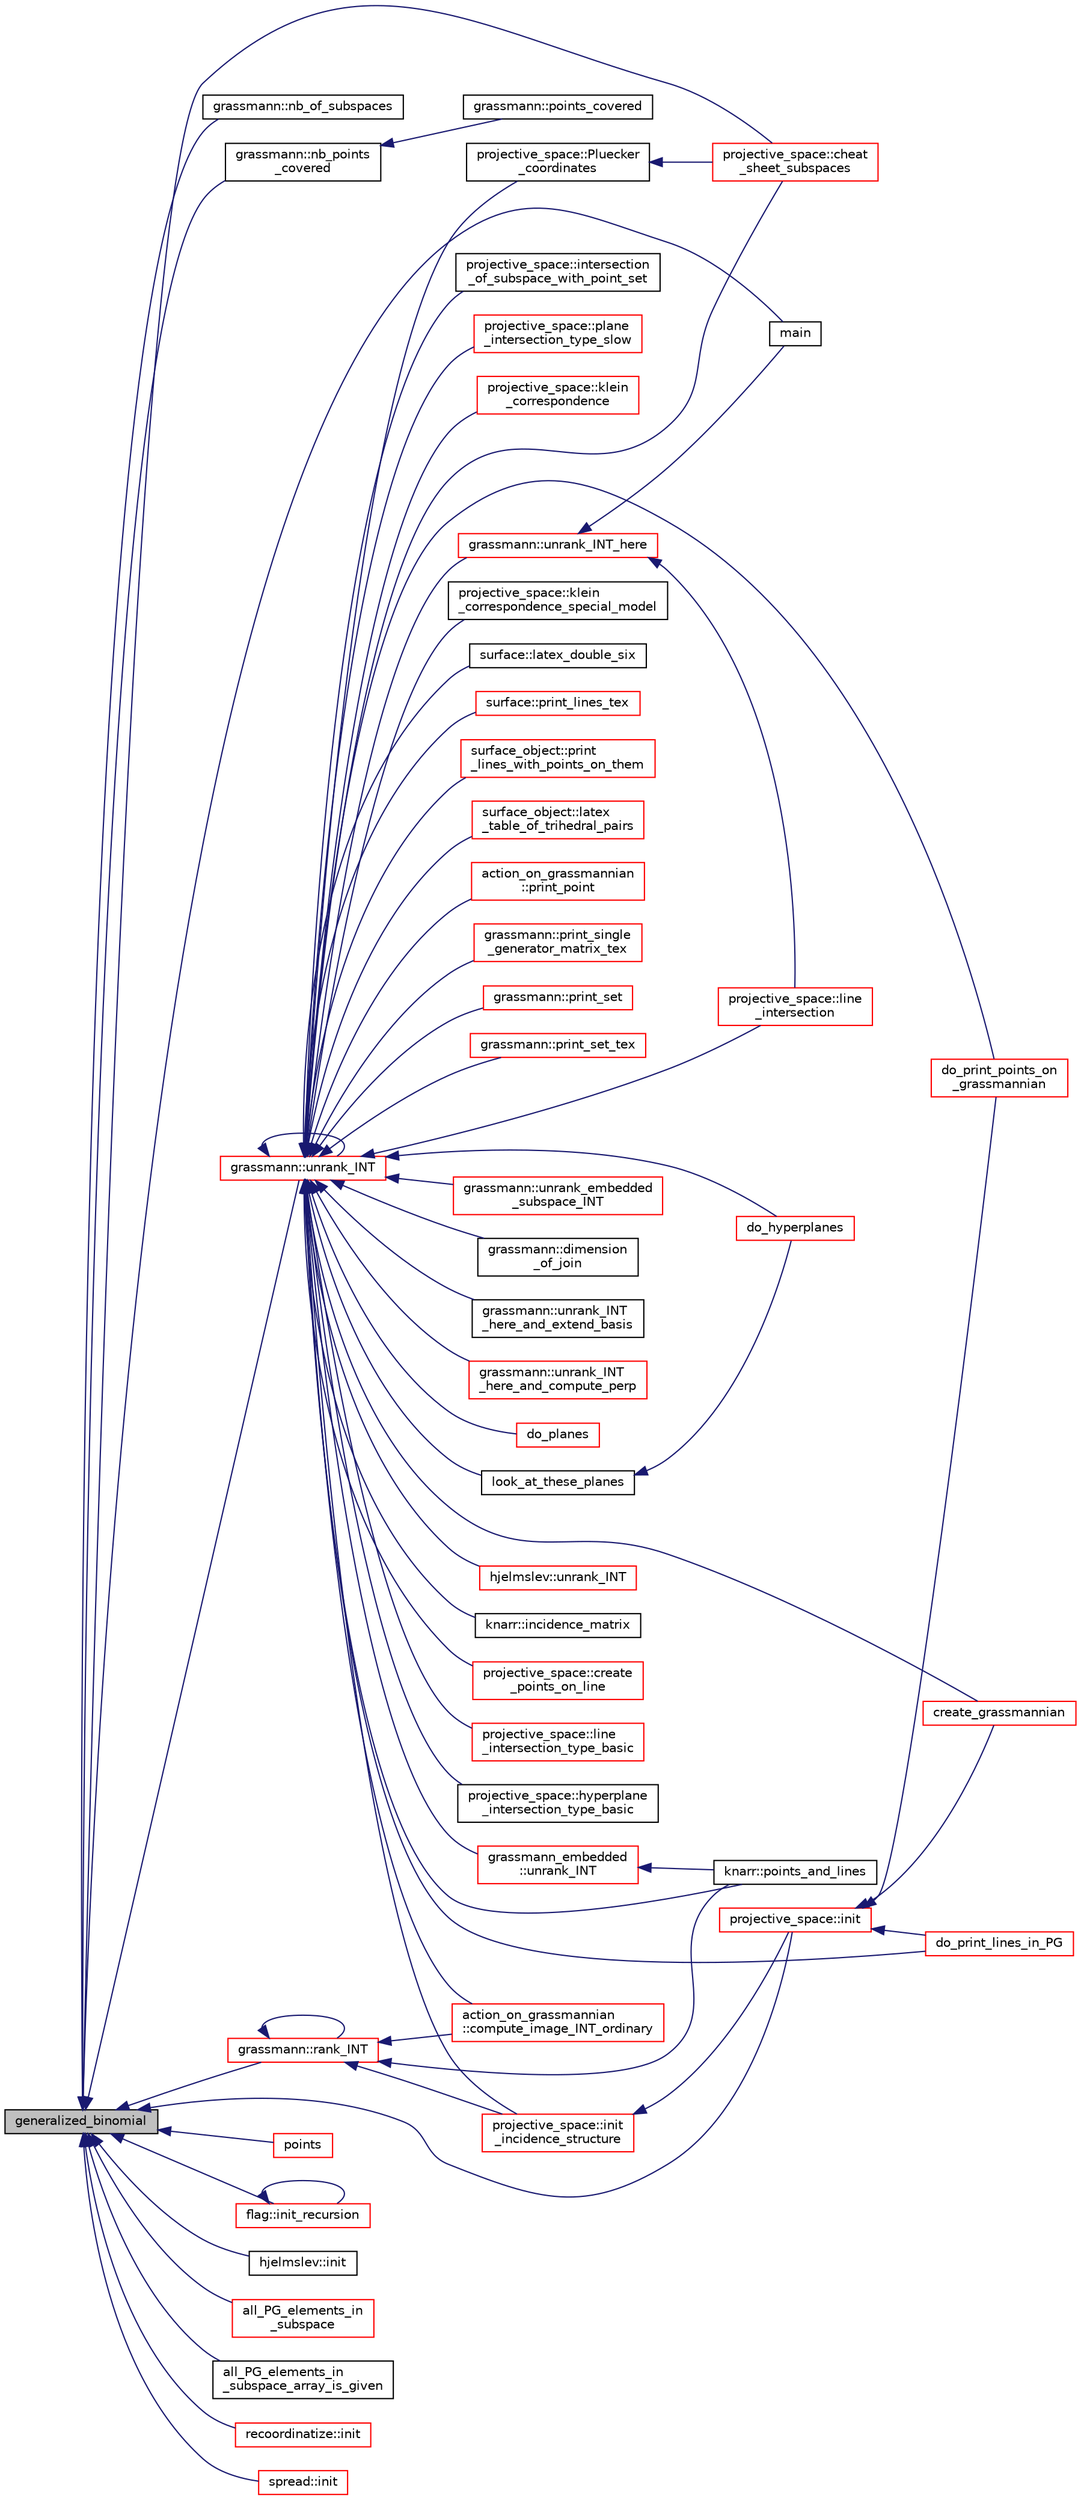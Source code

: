 digraph "generalized_binomial"
{
  edge [fontname="Helvetica",fontsize="10",labelfontname="Helvetica",labelfontsize="10"];
  node [fontname="Helvetica",fontsize="10",shape=record];
  rankdir="LR";
  Node85 [label="generalized_binomial",height=0.2,width=0.4,color="black", fillcolor="grey75", style="filled", fontcolor="black"];
  Node85 -> Node86 [dir="back",color="midnightblue",fontsize="10",style="solid",fontname="Helvetica"];
  Node86 [label="main",height=0.2,width=0.4,color="black", fillcolor="white", style="filled",URL="$dd/d33/apps_2combinatorics_2grassmann_8_c.html#a3c04138a5bfe5d72780bb7e82a18e627"];
  Node85 -> Node87 [dir="back",color="midnightblue",fontsize="10",style="solid",fontname="Helvetica"];
  Node87 [label="grassmann::nb_of_subspaces",height=0.2,width=0.4,color="black", fillcolor="white", style="filled",URL="$df/d02/classgrassmann.html#aba8f53731d3cdd10147559e2a7eee452"];
  Node85 -> Node88 [dir="back",color="midnightblue",fontsize="10",style="solid",fontname="Helvetica"];
  Node88 [label="grassmann::nb_points\l_covered",height=0.2,width=0.4,color="black", fillcolor="white", style="filled",URL="$df/d02/classgrassmann.html#a83e2f002ecb069b39ef098ca4acc1f9b"];
  Node88 -> Node89 [dir="back",color="midnightblue",fontsize="10",style="solid",fontname="Helvetica"];
  Node89 [label="grassmann::points_covered",height=0.2,width=0.4,color="black", fillcolor="white", style="filled",URL="$df/d02/classgrassmann.html#a8c7859b717d4a34241d98a213e774ab1"];
  Node85 -> Node90 [dir="back",color="midnightblue",fontsize="10",style="solid",fontname="Helvetica"];
  Node90 [label="grassmann::unrank_INT",height=0.2,width=0.4,color="red", fillcolor="white", style="filled",URL="$df/d02/classgrassmann.html#a32079405b95a6da2ba1420567d762d64"];
  Node90 -> Node91 [dir="back",color="midnightblue",fontsize="10",style="solid",fontname="Helvetica"];
  Node91 [label="grassmann::print_single\l_generator_matrix_tex",height=0.2,width=0.4,color="red", fillcolor="white", style="filled",URL="$df/d02/classgrassmann.html#aac233f873cf4090359aab75e9604a573"];
  Node90 -> Node111 [dir="back",color="midnightblue",fontsize="10",style="solid",fontname="Helvetica"];
  Node111 [label="grassmann::print_set",height=0.2,width=0.4,color="red", fillcolor="white", style="filled",URL="$df/d02/classgrassmann.html#aa15444bcee49f332c44023d44b04d87b"];
  Node90 -> Node128 [dir="back",color="midnightblue",fontsize="10",style="solid",fontname="Helvetica"];
  Node128 [label="grassmann::print_set_tex",height=0.2,width=0.4,color="red", fillcolor="white", style="filled",URL="$df/d02/classgrassmann.html#a2f1748a0ba2f2bb30bcee950b8226431"];
  Node90 -> Node129 [dir="back",color="midnightblue",fontsize="10",style="solid",fontname="Helvetica"];
  Node129 [label="grassmann::unrank_INT_here",height=0.2,width=0.4,color="red", fillcolor="white", style="filled",URL="$df/d02/classgrassmann.html#aa51bb30ed0feb7ad87d500b76e0b3cbe"];
  Node129 -> Node86 [dir="back",color="midnightblue",fontsize="10",style="solid",fontname="Helvetica"];
  Node129 -> Node183 [dir="back",color="midnightblue",fontsize="10",style="solid",fontname="Helvetica"];
  Node183 [label="projective_space::line\l_intersection",height=0.2,width=0.4,color="red", fillcolor="white", style="filled",URL="$d2/d17/classprojective__space.html#addb4eb5baf4a1396e1b3f490bc5e7b9b"];
  Node90 -> Node237 [dir="back",color="midnightblue",fontsize="10",style="solid",fontname="Helvetica"];
  Node237 [label="grassmann::unrank_embedded\l_subspace_INT",height=0.2,width=0.4,color="red", fillcolor="white", style="filled",URL="$df/d02/classgrassmann.html#a165895ffdd3346a3eae9dc20fc2dfcfd"];
  Node90 -> Node90 [dir="back",color="midnightblue",fontsize="10",style="solid",fontname="Helvetica"];
  Node90 -> Node441 [dir="back",color="midnightblue",fontsize="10",style="solid",fontname="Helvetica"];
  Node441 [label="grassmann::dimension\l_of_join",height=0.2,width=0.4,color="black", fillcolor="white", style="filled",URL="$df/d02/classgrassmann.html#a9c98ddbb06e5cd89e97c6662172bf5c8"];
  Node90 -> Node442 [dir="back",color="midnightblue",fontsize="10",style="solid",fontname="Helvetica"];
  Node442 [label="grassmann::unrank_INT\l_here_and_extend_basis",height=0.2,width=0.4,color="black", fillcolor="white", style="filled",URL="$df/d02/classgrassmann.html#a1de95ba53cf25cda531e8de9bcf813d0"];
  Node90 -> Node443 [dir="back",color="midnightblue",fontsize="10",style="solid",fontname="Helvetica"];
  Node443 [label="grassmann::unrank_INT\l_here_and_compute_perp",height=0.2,width=0.4,color="red", fillcolor="white", style="filled",URL="$df/d02/classgrassmann.html#ab427dd9206f455a9e6abd6310cd007ed"];
  Node90 -> Node445 [dir="back",color="midnightblue",fontsize="10",style="solid",fontname="Helvetica"];
  Node445 [label="do_planes",height=0.2,width=0.4,color="red", fillcolor="white", style="filled",URL="$da/d90/analyze_8_c.html#a25bcd01d70f32b01b67f6cdcb28a3504"];
  Node90 -> Node446 [dir="back",color="midnightblue",fontsize="10",style="solid",fontname="Helvetica"];
  Node446 [label="look_at_these_planes",height=0.2,width=0.4,color="black", fillcolor="white", style="filled",URL="$da/d90/analyze_8_c.html#ad8b441870dbb818ee03042aa51a3cd09"];
  Node446 -> Node447 [dir="back",color="midnightblue",fontsize="10",style="solid",fontname="Helvetica"];
  Node447 [label="do_hyperplanes",height=0.2,width=0.4,color="red", fillcolor="white", style="filled",URL="$da/d90/analyze_8_c.html#a1b317d157223e79e4363fcaee69de3dc"];
  Node90 -> Node447 [dir="back",color="midnightblue",fontsize="10",style="solid",fontname="Helvetica"];
  Node90 -> Node448 [dir="back",color="midnightblue",fontsize="10",style="solid",fontname="Helvetica"];
  Node448 [label="create_grassmannian",height=0.2,width=0.4,color="red", fillcolor="white", style="filled",URL="$d9/d3a/make__grassmannian_8_c.html#adabd515cf859c5600117fe5be3e5e868"];
  Node90 -> Node450 [dir="back",color="midnightblue",fontsize="10",style="solid",fontname="Helvetica"];
  Node450 [label="do_print_lines_in_PG",height=0.2,width=0.4,color="red", fillcolor="white", style="filled",URL="$d4/d67/geometry_8h.html#a5abe354dacebaac936368223433c51c4"];
  Node90 -> Node451 [dir="back",color="midnightblue",fontsize="10",style="solid",fontname="Helvetica"];
  Node451 [label="do_print_points_on\l_grassmannian",height=0.2,width=0.4,color="red", fillcolor="white", style="filled",URL="$d4/d67/geometry_8h.html#a43e2a63a1110672fe9fafbfe7af6f48d"];
  Node90 -> Node452 [dir="back",color="midnightblue",fontsize="10",style="solid",fontname="Helvetica"];
  Node452 [label="grassmann_embedded\l::unrank_INT",height=0.2,width=0.4,color="red", fillcolor="white", style="filled",URL="$d4/dda/classgrassmann__embedded.html#a5e9b8701fd62efb2d4e3ad9174a3c0b4"];
  Node452 -> Node150 [dir="back",color="midnightblue",fontsize="10",style="solid",fontname="Helvetica"];
  Node150 [label="knarr::points_and_lines",height=0.2,width=0.4,color="black", fillcolor="white", style="filled",URL="$d7/de5/classknarr.html#abb50a19df35495d508b0cb127d4eb908"];
  Node90 -> Node456 [dir="back",color="midnightblue",fontsize="10",style="solid",fontname="Helvetica"];
  Node456 [label="hjelmslev::unrank_INT",height=0.2,width=0.4,color="red", fillcolor="white", style="filled",URL="$d3/d21/classhjelmslev.html#a2b12e27ee4856b95fb031ead8500e307"];
  Node90 -> Node150 [dir="back",color="midnightblue",fontsize="10",style="solid",fontname="Helvetica"];
  Node90 -> Node458 [dir="back",color="midnightblue",fontsize="10",style="solid",fontname="Helvetica"];
  Node458 [label="knarr::incidence_matrix",height=0.2,width=0.4,color="black", fillcolor="white", style="filled",URL="$d7/de5/classknarr.html#a17190785c3e2f76bb588be12ccd3e5f9"];
  Node90 -> Node459 [dir="back",color="midnightblue",fontsize="10",style="solid",fontname="Helvetica"];
  Node459 [label="projective_space::init\l_incidence_structure",height=0.2,width=0.4,color="red", fillcolor="white", style="filled",URL="$d2/d17/classprojective__space.html#a1e59490325e045cc52674a3706780aed"];
  Node459 -> Node461 [dir="back",color="midnightblue",fontsize="10",style="solid",fontname="Helvetica"];
  Node461 [label="projective_space::init",height=0.2,width=0.4,color="red", fillcolor="white", style="filled",URL="$d2/d17/classprojective__space.html#a8a1efa40df92744519365f82e4740dab"];
  Node461 -> Node448 [dir="back",color="midnightblue",fontsize="10",style="solid",fontname="Helvetica"];
  Node461 -> Node450 [dir="back",color="midnightblue",fontsize="10",style="solid",fontname="Helvetica"];
  Node461 -> Node451 [dir="back",color="midnightblue",fontsize="10",style="solid",fontname="Helvetica"];
  Node90 -> Node521 [dir="back",color="midnightblue",fontsize="10",style="solid",fontname="Helvetica"];
  Node521 [label="projective_space::create\l_points_on_line",height=0.2,width=0.4,color="red", fillcolor="white", style="filled",URL="$d2/d17/classprojective__space.html#ab1b2ffcefe646e6d9d9ae435dfedd29e"];
  Node90 -> Node183 [dir="back",color="midnightblue",fontsize="10",style="solid",fontname="Helvetica"];
  Node90 -> Node527 [dir="back",color="midnightblue",fontsize="10",style="solid",fontname="Helvetica"];
  Node527 [label="projective_space::line\l_intersection_type_basic",height=0.2,width=0.4,color="red", fillcolor="white", style="filled",URL="$d2/d17/classprojective__space.html#ad9a11792e1a91a598976cf41ebdd8bd3"];
  Node90 -> Node542 [dir="back",color="midnightblue",fontsize="10",style="solid",fontname="Helvetica"];
  Node542 [label="projective_space::hyperplane\l_intersection_type_basic",height=0.2,width=0.4,color="black", fillcolor="white", style="filled",URL="$d2/d17/classprojective__space.html#ac2a88aaab23b53c01b5ca11f75356b11"];
  Node90 -> Node543 [dir="back",color="midnightblue",fontsize="10",style="solid",fontname="Helvetica"];
  Node543 [label="projective_space::intersection\l_of_subspace_with_point_set",height=0.2,width=0.4,color="black", fillcolor="white", style="filled",URL="$d2/d17/classprojective__space.html#a6bc7d77bb5676fd0ff22065ed6253d8b"];
  Node90 -> Node544 [dir="back",color="midnightblue",fontsize="10",style="solid",fontname="Helvetica"];
  Node544 [label="projective_space::plane\l_intersection_type_slow",height=0.2,width=0.4,color="red", fillcolor="white", style="filled",URL="$d2/d17/classprojective__space.html#aaa6ad6d1120268b5abd1ac2c01150b76"];
  Node90 -> Node545 [dir="back",color="midnightblue",fontsize="10",style="solid",fontname="Helvetica"];
  Node545 [label="projective_space::klein\l_correspondence",height=0.2,width=0.4,color="red", fillcolor="white", style="filled",URL="$d2/d17/classprojective__space.html#a2712ead7fd87ca75ac227a8ade786508"];
  Node90 -> Node549 [dir="back",color="midnightblue",fontsize="10",style="solid",fontname="Helvetica"];
  Node549 [label="projective_space::Pluecker\l_coordinates",height=0.2,width=0.4,color="black", fillcolor="white", style="filled",URL="$d2/d17/classprojective__space.html#a3de51df7c58c1f2575bdfbd383fb171e"];
  Node549 -> Node550 [dir="back",color="midnightblue",fontsize="10",style="solid",fontname="Helvetica"];
  Node550 [label="projective_space::cheat\l_sheet_subspaces",height=0.2,width=0.4,color="red", fillcolor="white", style="filled",URL="$d2/d17/classprojective__space.html#a29d74f45865aaee58ab5cd50806d8baf"];
  Node90 -> Node551 [dir="back",color="midnightblue",fontsize="10",style="solid",fontname="Helvetica"];
  Node551 [label="projective_space::klein\l_correspondence_special_model",height=0.2,width=0.4,color="black", fillcolor="white", style="filled",URL="$d2/d17/classprojective__space.html#a0460ef9dd2799f85fee962d142d20eea"];
  Node90 -> Node550 [dir="back",color="midnightblue",fontsize="10",style="solid",fontname="Helvetica"];
  Node90 -> Node552 [dir="back",color="midnightblue",fontsize="10",style="solid",fontname="Helvetica"];
  Node552 [label="surface::latex_double_six",height=0.2,width=0.4,color="black", fillcolor="white", style="filled",URL="$d5/d88/classsurface.html#a76d9d68a0475c09538a68ce7acf9cdf9"];
  Node90 -> Node553 [dir="back",color="midnightblue",fontsize="10",style="solid",fontname="Helvetica"];
  Node553 [label="surface::print_lines_tex",height=0.2,width=0.4,color="red", fillcolor="white", style="filled",URL="$d5/d88/classsurface.html#a88812cb4944301429541a3328ba11ac6"];
  Node90 -> Node555 [dir="back",color="midnightblue",fontsize="10",style="solid",fontname="Helvetica"];
  Node555 [label="surface_object::print\l_lines_with_points_on_them",height=0.2,width=0.4,color="red", fillcolor="white", style="filled",URL="$df/df8/classsurface__object.html#a4f7314b0fd5445937345548313aad0c1"];
  Node90 -> Node103 [dir="back",color="midnightblue",fontsize="10",style="solid",fontname="Helvetica"];
  Node103 [label="surface_object::latex\l_table_of_trihedral_pairs",height=0.2,width=0.4,color="red", fillcolor="white", style="filled",URL="$df/df8/classsurface__object.html#ae64b2ea950f99fb467960a0f2cbe7aa7"];
  Node90 -> Node556 [dir="back",color="midnightblue",fontsize="10",style="solid",fontname="Helvetica"];
  Node556 [label="action_on_grassmannian\l::compute_image_INT_ordinary",height=0.2,width=0.4,color="red", fillcolor="white", style="filled",URL="$d9/ddf/classaction__on__grassmannian.html#a0699e1d9ac13d0d97c5d1187846e5840"];
  Node90 -> Node557 [dir="back",color="midnightblue",fontsize="10",style="solid",fontname="Helvetica"];
  Node557 [label="action_on_grassmannian\l::print_point",height=0.2,width=0.4,color="red", fillcolor="white", style="filled",URL="$d9/ddf/classaction__on__grassmannian.html#a8e8f15f8e40904d43e51ec452b01be27"];
  Node85 -> Node568 [dir="back",color="midnightblue",fontsize="10",style="solid",fontname="Helvetica"];
  Node568 [label="grassmann::rank_INT",height=0.2,width=0.4,color="red", fillcolor="white", style="filled",URL="$df/d02/classgrassmann.html#a1fa95ce7ecebd48b04c7a0dc75491184"];
  Node568 -> Node568 [dir="back",color="midnightblue",fontsize="10",style="solid",fontname="Helvetica"];
  Node568 -> Node150 [dir="back",color="midnightblue",fontsize="10",style="solid",fontname="Helvetica"];
  Node568 -> Node459 [dir="back",color="midnightblue",fontsize="10",style="solid",fontname="Helvetica"];
  Node568 -> Node556 [dir="back",color="midnightblue",fontsize="10",style="solid",fontname="Helvetica"];
  Node85 -> Node604 [dir="back",color="midnightblue",fontsize="10",style="solid",fontname="Helvetica"];
  Node604 [label="points",height=0.2,width=0.4,color="red", fillcolor="white", style="filled",URL="$d7/d83/points_8_c.html#a8a498513b4415e1a4628a70fb6b26817"];
  Node85 -> Node645 [dir="back",color="midnightblue",fontsize="10",style="solid",fontname="Helvetica"];
  Node645 [label="flag::init_recursion",height=0.2,width=0.4,color="red", fillcolor="white", style="filled",URL="$d8/d06/classflag.html#a25c6b69bd5cc648bba8bea35a3f88369"];
  Node645 -> Node645 [dir="back",color="midnightblue",fontsize="10",style="solid",fontname="Helvetica"];
  Node85 -> Node648 [dir="back",color="midnightblue",fontsize="10",style="solid",fontname="Helvetica"];
  Node648 [label="hjelmslev::init",height=0.2,width=0.4,color="black", fillcolor="white", style="filled",URL="$d3/d21/classhjelmslev.html#a7b4d32f3bba7d1108e9940a7582009fd"];
  Node85 -> Node649 [dir="back",color="midnightblue",fontsize="10",style="solid",fontname="Helvetica"];
  Node649 [label="all_PG_elements_in\l_subspace",height=0.2,width=0.4,color="red", fillcolor="white", style="filled",URL="$df/de4/projective_8_c.html#afb8b46585460682f22fd782d18ca8f3f"];
  Node85 -> Node650 [dir="back",color="midnightblue",fontsize="10",style="solid",fontname="Helvetica"];
  Node650 [label="all_PG_elements_in\l_subspace_array_is_given",height=0.2,width=0.4,color="black", fillcolor="white", style="filled",URL="$df/de4/projective_8_c.html#a1fd23395394948afda45c01727e4ed8c"];
  Node85 -> Node461 [dir="back",color="midnightblue",fontsize="10",style="solid",fontname="Helvetica"];
  Node85 -> Node550 [dir="back",color="midnightblue",fontsize="10",style="solid",fontname="Helvetica"];
  Node85 -> Node651 [dir="back",color="midnightblue",fontsize="10",style="solid",fontname="Helvetica"];
  Node651 [label="recoordinatize::init",height=0.2,width=0.4,color="red", fillcolor="white", style="filled",URL="$d3/d3c/classrecoordinatize.html#ad4edc74b3a89f905b85f0fee7e9f3993"];
  Node85 -> Node652 [dir="back",color="midnightblue",fontsize="10",style="solid",fontname="Helvetica"];
  Node652 [label="spread::init",height=0.2,width=0.4,color="red", fillcolor="white", style="filled",URL="$da/dc1/classspread.html#aa2493aebcdd72c4472213711dfcc2ab6"];
}
